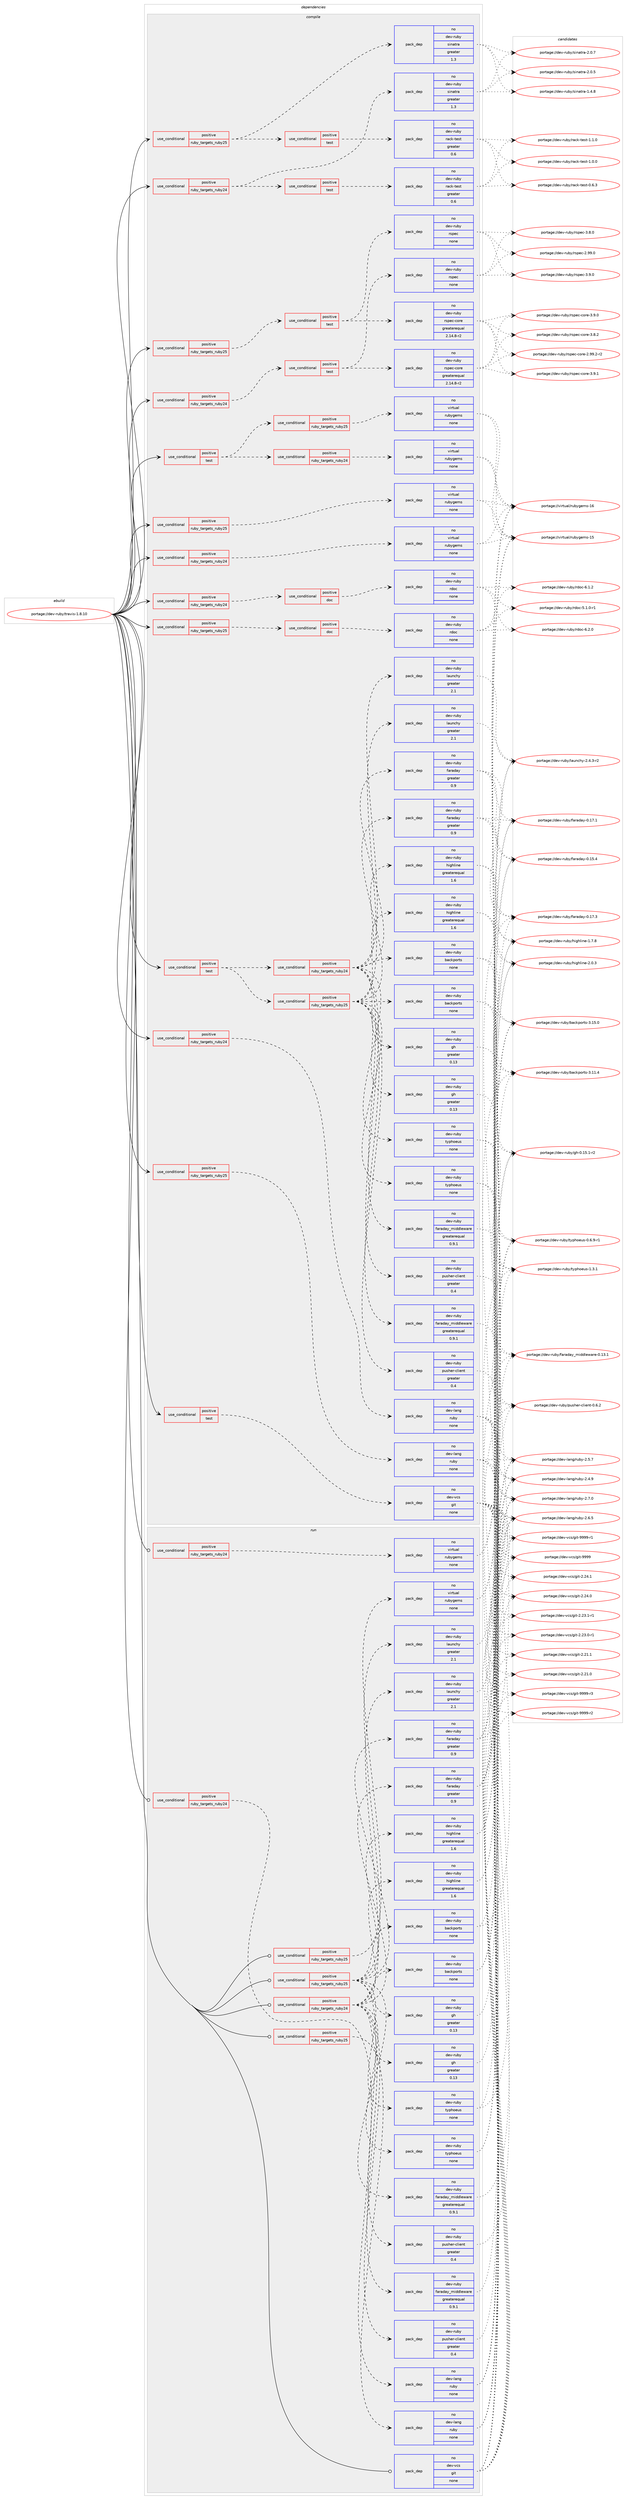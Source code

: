 digraph prolog {

# *************
# Graph options
# *************

newrank=true;
concentrate=true;
compound=true;
graph [rankdir=LR,fontname=Helvetica,fontsize=10,ranksep=1.5];#, ranksep=2.5, nodesep=0.2];
edge  [arrowhead=vee];
node  [fontname=Helvetica,fontsize=10];

# **********
# The ebuild
# **********

subgraph cluster_leftcol {
color=gray;
rank=same;
label=<<i>ebuild</i>>;
id [label="portage://dev-ruby/travis-1.8.10", color=red, width=4, href="../dev-ruby/travis-1.8.10.svg"];
}

# ****************
# The dependencies
# ****************

subgraph cluster_midcol {
color=gray;
label=<<i>dependencies</i>>;
subgraph cluster_compile {
fillcolor="#eeeeee";
style=filled;
label=<<i>compile</i>>;
subgraph cond66292 {
dependency313815 [label=<<TABLE BORDER="0" CELLBORDER="1" CELLSPACING="0" CELLPADDING="4"><TR><TD ROWSPAN="3" CELLPADDING="10">use_conditional</TD></TR><TR><TD>positive</TD></TR><TR><TD>ruby_targets_ruby24</TD></TR></TABLE>>, shape=none, color=red];
subgraph cond66293 {
dependency313816 [label=<<TABLE BORDER="0" CELLBORDER="1" CELLSPACING="0" CELLPADDING="4"><TR><TD ROWSPAN="3" CELLPADDING="10">use_conditional</TD></TR><TR><TD>positive</TD></TR><TR><TD>doc</TD></TR></TABLE>>, shape=none, color=red];
subgraph pack242792 {
dependency313817 [label=<<TABLE BORDER="0" CELLBORDER="1" CELLSPACING="0" CELLPADDING="4" WIDTH="220"><TR><TD ROWSPAN="6" CELLPADDING="30">pack_dep</TD></TR><TR><TD WIDTH="110">no</TD></TR><TR><TD>dev-ruby</TD></TR><TR><TD>rdoc</TD></TR><TR><TD>none</TD></TR><TR><TD></TD></TR></TABLE>>, shape=none, color=blue];
}
dependency313816:e -> dependency313817:w [weight=20,style="dashed",arrowhead="vee"];
}
dependency313815:e -> dependency313816:w [weight=20,style="dashed",arrowhead="vee"];
}
id:e -> dependency313815:w [weight=20,style="solid",arrowhead="vee"];
subgraph cond66294 {
dependency313818 [label=<<TABLE BORDER="0" CELLBORDER="1" CELLSPACING="0" CELLPADDING="4"><TR><TD ROWSPAN="3" CELLPADDING="10">use_conditional</TD></TR><TR><TD>positive</TD></TR><TR><TD>ruby_targets_ruby24</TD></TR></TABLE>>, shape=none, color=red];
subgraph cond66295 {
dependency313819 [label=<<TABLE BORDER="0" CELLBORDER="1" CELLSPACING="0" CELLPADDING="4"><TR><TD ROWSPAN="3" CELLPADDING="10">use_conditional</TD></TR><TR><TD>positive</TD></TR><TR><TD>test</TD></TR></TABLE>>, shape=none, color=red];
subgraph pack242793 {
dependency313820 [label=<<TABLE BORDER="0" CELLBORDER="1" CELLSPACING="0" CELLPADDING="4" WIDTH="220"><TR><TD ROWSPAN="6" CELLPADDING="30">pack_dep</TD></TR><TR><TD WIDTH="110">no</TD></TR><TR><TD>dev-ruby</TD></TR><TR><TD>rack-test</TD></TR><TR><TD>greater</TD></TR><TR><TD>0.6</TD></TR></TABLE>>, shape=none, color=blue];
}
dependency313819:e -> dependency313820:w [weight=20,style="dashed",arrowhead="vee"];
}
dependency313818:e -> dependency313819:w [weight=20,style="dashed",arrowhead="vee"];
subgraph pack242794 {
dependency313821 [label=<<TABLE BORDER="0" CELLBORDER="1" CELLSPACING="0" CELLPADDING="4" WIDTH="220"><TR><TD ROWSPAN="6" CELLPADDING="30">pack_dep</TD></TR><TR><TD WIDTH="110">no</TD></TR><TR><TD>dev-ruby</TD></TR><TR><TD>sinatra</TD></TR><TR><TD>greater</TD></TR><TR><TD>1.3</TD></TR></TABLE>>, shape=none, color=blue];
}
dependency313818:e -> dependency313821:w [weight=20,style="dashed",arrowhead="vee"];
}
id:e -> dependency313818:w [weight=20,style="solid",arrowhead="vee"];
subgraph cond66296 {
dependency313822 [label=<<TABLE BORDER="0" CELLBORDER="1" CELLSPACING="0" CELLPADDING="4"><TR><TD ROWSPAN="3" CELLPADDING="10">use_conditional</TD></TR><TR><TD>positive</TD></TR><TR><TD>ruby_targets_ruby24</TD></TR></TABLE>>, shape=none, color=red];
subgraph cond66297 {
dependency313823 [label=<<TABLE BORDER="0" CELLBORDER="1" CELLSPACING="0" CELLPADDING="4"><TR><TD ROWSPAN="3" CELLPADDING="10">use_conditional</TD></TR><TR><TD>positive</TD></TR><TR><TD>test</TD></TR></TABLE>>, shape=none, color=red];
subgraph pack242795 {
dependency313824 [label=<<TABLE BORDER="0" CELLBORDER="1" CELLSPACING="0" CELLPADDING="4" WIDTH="220"><TR><TD ROWSPAN="6" CELLPADDING="30">pack_dep</TD></TR><TR><TD WIDTH="110">no</TD></TR><TR><TD>dev-ruby</TD></TR><TR><TD>rspec</TD></TR><TR><TD>none</TD></TR><TR><TD></TD></TR></TABLE>>, shape=none, color=blue];
}
dependency313823:e -> dependency313824:w [weight=20,style="dashed",arrowhead="vee"];
subgraph pack242796 {
dependency313825 [label=<<TABLE BORDER="0" CELLBORDER="1" CELLSPACING="0" CELLPADDING="4" WIDTH="220"><TR><TD ROWSPAN="6" CELLPADDING="30">pack_dep</TD></TR><TR><TD WIDTH="110">no</TD></TR><TR><TD>dev-ruby</TD></TR><TR><TD>rspec-core</TD></TR><TR><TD>greaterequal</TD></TR><TR><TD>2.14.8-r2</TD></TR></TABLE>>, shape=none, color=blue];
}
dependency313823:e -> dependency313825:w [weight=20,style="dashed",arrowhead="vee"];
}
dependency313822:e -> dependency313823:w [weight=20,style="dashed",arrowhead="vee"];
}
id:e -> dependency313822:w [weight=20,style="solid",arrowhead="vee"];
subgraph cond66298 {
dependency313826 [label=<<TABLE BORDER="0" CELLBORDER="1" CELLSPACING="0" CELLPADDING="4"><TR><TD ROWSPAN="3" CELLPADDING="10">use_conditional</TD></TR><TR><TD>positive</TD></TR><TR><TD>ruby_targets_ruby24</TD></TR></TABLE>>, shape=none, color=red];
subgraph pack242797 {
dependency313827 [label=<<TABLE BORDER="0" CELLBORDER="1" CELLSPACING="0" CELLPADDING="4" WIDTH="220"><TR><TD ROWSPAN="6" CELLPADDING="30">pack_dep</TD></TR><TR><TD WIDTH="110">no</TD></TR><TR><TD>dev-lang</TD></TR><TR><TD>ruby</TD></TR><TR><TD>none</TD></TR><TR><TD></TD></TR></TABLE>>, shape=none, color=blue];
}
dependency313826:e -> dependency313827:w [weight=20,style="dashed",arrowhead="vee"];
}
id:e -> dependency313826:w [weight=20,style="solid",arrowhead="vee"];
subgraph cond66299 {
dependency313828 [label=<<TABLE BORDER="0" CELLBORDER="1" CELLSPACING="0" CELLPADDING="4"><TR><TD ROWSPAN="3" CELLPADDING="10">use_conditional</TD></TR><TR><TD>positive</TD></TR><TR><TD>ruby_targets_ruby24</TD></TR></TABLE>>, shape=none, color=red];
subgraph pack242798 {
dependency313829 [label=<<TABLE BORDER="0" CELLBORDER="1" CELLSPACING="0" CELLPADDING="4" WIDTH="220"><TR><TD ROWSPAN="6" CELLPADDING="30">pack_dep</TD></TR><TR><TD WIDTH="110">no</TD></TR><TR><TD>virtual</TD></TR><TR><TD>rubygems</TD></TR><TR><TD>none</TD></TR><TR><TD></TD></TR></TABLE>>, shape=none, color=blue];
}
dependency313828:e -> dependency313829:w [weight=20,style="dashed",arrowhead="vee"];
}
id:e -> dependency313828:w [weight=20,style="solid",arrowhead="vee"];
subgraph cond66300 {
dependency313830 [label=<<TABLE BORDER="0" CELLBORDER="1" CELLSPACING="0" CELLPADDING="4"><TR><TD ROWSPAN="3" CELLPADDING="10">use_conditional</TD></TR><TR><TD>positive</TD></TR><TR><TD>ruby_targets_ruby25</TD></TR></TABLE>>, shape=none, color=red];
subgraph cond66301 {
dependency313831 [label=<<TABLE BORDER="0" CELLBORDER="1" CELLSPACING="0" CELLPADDING="4"><TR><TD ROWSPAN="3" CELLPADDING="10">use_conditional</TD></TR><TR><TD>positive</TD></TR><TR><TD>doc</TD></TR></TABLE>>, shape=none, color=red];
subgraph pack242799 {
dependency313832 [label=<<TABLE BORDER="0" CELLBORDER="1" CELLSPACING="0" CELLPADDING="4" WIDTH="220"><TR><TD ROWSPAN="6" CELLPADDING="30">pack_dep</TD></TR><TR><TD WIDTH="110">no</TD></TR><TR><TD>dev-ruby</TD></TR><TR><TD>rdoc</TD></TR><TR><TD>none</TD></TR><TR><TD></TD></TR></TABLE>>, shape=none, color=blue];
}
dependency313831:e -> dependency313832:w [weight=20,style="dashed",arrowhead="vee"];
}
dependency313830:e -> dependency313831:w [weight=20,style="dashed",arrowhead="vee"];
}
id:e -> dependency313830:w [weight=20,style="solid",arrowhead="vee"];
subgraph cond66302 {
dependency313833 [label=<<TABLE BORDER="0" CELLBORDER="1" CELLSPACING="0" CELLPADDING="4"><TR><TD ROWSPAN="3" CELLPADDING="10">use_conditional</TD></TR><TR><TD>positive</TD></TR><TR><TD>ruby_targets_ruby25</TD></TR></TABLE>>, shape=none, color=red];
subgraph cond66303 {
dependency313834 [label=<<TABLE BORDER="0" CELLBORDER="1" CELLSPACING="0" CELLPADDING="4"><TR><TD ROWSPAN="3" CELLPADDING="10">use_conditional</TD></TR><TR><TD>positive</TD></TR><TR><TD>test</TD></TR></TABLE>>, shape=none, color=red];
subgraph pack242800 {
dependency313835 [label=<<TABLE BORDER="0" CELLBORDER="1" CELLSPACING="0" CELLPADDING="4" WIDTH="220"><TR><TD ROWSPAN="6" CELLPADDING="30">pack_dep</TD></TR><TR><TD WIDTH="110">no</TD></TR><TR><TD>dev-ruby</TD></TR><TR><TD>rack-test</TD></TR><TR><TD>greater</TD></TR><TR><TD>0.6</TD></TR></TABLE>>, shape=none, color=blue];
}
dependency313834:e -> dependency313835:w [weight=20,style="dashed",arrowhead="vee"];
}
dependency313833:e -> dependency313834:w [weight=20,style="dashed",arrowhead="vee"];
subgraph pack242801 {
dependency313836 [label=<<TABLE BORDER="0" CELLBORDER="1" CELLSPACING="0" CELLPADDING="4" WIDTH="220"><TR><TD ROWSPAN="6" CELLPADDING="30">pack_dep</TD></TR><TR><TD WIDTH="110">no</TD></TR><TR><TD>dev-ruby</TD></TR><TR><TD>sinatra</TD></TR><TR><TD>greater</TD></TR><TR><TD>1.3</TD></TR></TABLE>>, shape=none, color=blue];
}
dependency313833:e -> dependency313836:w [weight=20,style="dashed",arrowhead="vee"];
}
id:e -> dependency313833:w [weight=20,style="solid",arrowhead="vee"];
subgraph cond66304 {
dependency313837 [label=<<TABLE BORDER="0" CELLBORDER="1" CELLSPACING="0" CELLPADDING="4"><TR><TD ROWSPAN="3" CELLPADDING="10">use_conditional</TD></TR><TR><TD>positive</TD></TR><TR><TD>ruby_targets_ruby25</TD></TR></TABLE>>, shape=none, color=red];
subgraph cond66305 {
dependency313838 [label=<<TABLE BORDER="0" CELLBORDER="1" CELLSPACING="0" CELLPADDING="4"><TR><TD ROWSPAN="3" CELLPADDING="10">use_conditional</TD></TR><TR><TD>positive</TD></TR><TR><TD>test</TD></TR></TABLE>>, shape=none, color=red];
subgraph pack242802 {
dependency313839 [label=<<TABLE BORDER="0" CELLBORDER="1" CELLSPACING="0" CELLPADDING="4" WIDTH="220"><TR><TD ROWSPAN="6" CELLPADDING="30">pack_dep</TD></TR><TR><TD WIDTH="110">no</TD></TR><TR><TD>dev-ruby</TD></TR><TR><TD>rspec</TD></TR><TR><TD>none</TD></TR><TR><TD></TD></TR></TABLE>>, shape=none, color=blue];
}
dependency313838:e -> dependency313839:w [weight=20,style="dashed",arrowhead="vee"];
subgraph pack242803 {
dependency313840 [label=<<TABLE BORDER="0" CELLBORDER="1" CELLSPACING="0" CELLPADDING="4" WIDTH="220"><TR><TD ROWSPAN="6" CELLPADDING="30">pack_dep</TD></TR><TR><TD WIDTH="110">no</TD></TR><TR><TD>dev-ruby</TD></TR><TR><TD>rspec-core</TD></TR><TR><TD>greaterequal</TD></TR><TR><TD>2.14.8-r2</TD></TR></TABLE>>, shape=none, color=blue];
}
dependency313838:e -> dependency313840:w [weight=20,style="dashed",arrowhead="vee"];
}
dependency313837:e -> dependency313838:w [weight=20,style="dashed",arrowhead="vee"];
}
id:e -> dependency313837:w [weight=20,style="solid",arrowhead="vee"];
subgraph cond66306 {
dependency313841 [label=<<TABLE BORDER="0" CELLBORDER="1" CELLSPACING="0" CELLPADDING="4"><TR><TD ROWSPAN="3" CELLPADDING="10">use_conditional</TD></TR><TR><TD>positive</TD></TR><TR><TD>ruby_targets_ruby25</TD></TR></TABLE>>, shape=none, color=red];
subgraph pack242804 {
dependency313842 [label=<<TABLE BORDER="0" CELLBORDER="1" CELLSPACING="0" CELLPADDING="4" WIDTH="220"><TR><TD ROWSPAN="6" CELLPADDING="30">pack_dep</TD></TR><TR><TD WIDTH="110">no</TD></TR><TR><TD>dev-lang</TD></TR><TR><TD>ruby</TD></TR><TR><TD>none</TD></TR><TR><TD></TD></TR></TABLE>>, shape=none, color=blue];
}
dependency313841:e -> dependency313842:w [weight=20,style="dashed",arrowhead="vee"];
}
id:e -> dependency313841:w [weight=20,style="solid",arrowhead="vee"];
subgraph cond66307 {
dependency313843 [label=<<TABLE BORDER="0" CELLBORDER="1" CELLSPACING="0" CELLPADDING="4"><TR><TD ROWSPAN="3" CELLPADDING="10">use_conditional</TD></TR><TR><TD>positive</TD></TR><TR><TD>ruby_targets_ruby25</TD></TR></TABLE>>, shape=none, color=red];
subgraph pack242805 {
dependency313844 [label=<<TABLE BORDER="0" CELLBORDER="1" CELLSPACING="0" CELLPADDING="4" WIDTH="220"><TR><TD ROWSPAN="6" CELLPADDING="30">pack_dep</TD></TR><TR><TD WIDTH="110">no</TD></TR><TR><TD>virtual</TD></TR><TR><TD>rubygems</TD></TR><TR><TD>none</TD></TR><TR><TD></TD></TR></TABLE>>, shape=none, color=blue];
}
dependency313843:e -> dependency313844:w [weight=20,style="dashed",arrowhead="vee"];
}
id:e -> dependency313843:w [weight=20,style="solid",arrowhead="vee"];
subgraph cond66308 {
dependency313845 [label=<<TABLE BORDER="0" CELLBORDER="1" CELLSPACING="0" CELLPADDING="4"><TR><TD ROWSPAN="3" CELLPADDING="10">use_conditional</TD></TR><TR><TD>positive</TD></TR><TR><TD>test</TD></TR></TABLE>>, shape=none, color=red];
subgraph cond66309 {
dependency313846 [label=<<TABLE BORDER="0" CELLBORDER="1" CELLSPACING="0" CELLPADDING="4"><TR><TD ROWSPAN="3" CELLPADDING="10">use_conditional</TD></TR><TR><TD>positive</TD></TR><TR><TD>ruby_targets_ruby24</TD></TR></TABLE>>, shape=none, color=red];
subgraph pack242806 {
dependency313847 [label=<<TABLE BORDER="0" CELLBORDER="1" CELLSPACING="0" CELLPADDING="4" WIDTH="220"><TR><TD ROWSPAN="6" CELLPADDING="30">pack_dep</TD></TR><TR><TD WIDTH="110">no</TD></TR><TR><TD>dev-ruby</TD></TR><TR><TD>backports</TD></TR><TR><TD>none</TD></TR><TR><TD></TD></TR></TABLE>>, shape=none, color=blue];
}
dependency313846:e -> dependency313847:w [weight=20,style="dashed",arrowhead="vee"];
subgraph pack242807 {
dependency313848 [label=<<TABLE BORDER="0" CELLBORDER="1" CELLSPACING="0" CELLPADDING="4" WIDTH="220"><TR><TD ROWSPAN="6" CELLPADDING="30">pack_dep</TD></TR><TR><TD WIDTH="110">no</TD></TR><TR><TD>dev-ruby</TD></TR><TR><TD>faraday</TD></TR><TR><TD>greater</TD></TR><TR><TD>0.9</TD></TR></TABLE>>, shape=none, color=blue];
}
dependency313846:e -> dependency313848:w [weight=20,style="dashed",arrowhead="vee"];
subgraph pack242808 {
dependency313849 [label=<<TABLE BORDER="0" CELLBORDER="1" CELLSPACING="0" CELLPADDING="4" WIDTH="220"><TR><TD ROWSPAN="6" CELLPADDING="30">pack_dep</TD></TR><TR><TD WIDTH="110">no</TD></TR><TR><TD>dev-ruby</TD></TR><TR><TD>faraday_middleware</TD></TR><TR><TD>greaterequal</TD></TR><TR><TD>0.9.1</TD></TR></TABLE>>, shape=none, color=blue];
}
dependency313846:e -> dependency313849:w [weight=20,style="dashed",arrowhead="vee"];
subgraph pack242809 {
dependency313850 [label=<<TABLE BORDER="0" CELLBORDER="1" CELLSPACING="0" CELLPADDING="4" WIDTH="220"><TR><TD ROWSPAN="6" CELLPADDING="30">pack_dep</TD></TR><TR><TD WIDTH="110">no</TD></TR><TR><TD>dev-ruby</TD></TR><TR><TD>gh</TD></TR><TR><TD>greater</TD></TR><TR><TD>0.13</TD></TR></TABLE>>, shape=none, color=blue];
}
dependency313846:e -> dependency313850:w [weight=20,style="dashed",arrowhead="vee"];
subgraph pack242810 {
dependency313851 [label=<<TABLE BORDER="0" CELLBORDER="1" CELLSPACING="0" CELLPADDING="4" WIDTH="220"><TR><TD ROWSPAN="6" CELLPADDING="30">pack_dep</TD></TR><TR><TD WIDTH="110">no</TD></TR><TR><TD>dev-ruby</TD></TR><TR><TD>highline</TD></TR><TR><TD>greaterequal</TD></TR><TR><TD>1.6</TD></TR></TABLE>>, shape=none, color=blue];
}
dependency313846:e -> dependency313851:w [weight=20,style="dashed",arrowhead="vee"];
subgraph pack242811 {
dependency313852 [label=<<TABLE BORDER="0" CELLBORDER="1" CELLSPACING="0" CELLPADDING="4" WIDTH="220"><TR><TD ROWSPAN="6" CELLPADDING="30">pack_dep</TD></TR><TR><TD WIDTH="110">no</TD></TR><TR><TD>dev-ruby</TD></TR><TR><TD>launchy</TD></TR><TR><TD>greater</TD></TR><TR><TD>2.1</TD></TR></TABLE>>, shape=none, color=blue];
}
dependency313846:e -> dependency313852:w [weight=20,style="dashed",arrowhead="vee"];
subgraph pack242812 {
dependency313853 [label=<<TABLE BORDER="0" CELLBORDER="1" CELLSPACING="0" CELLPADDING="4" WIDTH="220"><TR><TD ROWSPAN="6" CELLPADDING="30">pack_dep</TD></TR><TR><TD WIDTH="110">no</TD></TR><TR><TD>dev-ruby</TD></TR><TR><TD>pusher-client</TD></TR><TR><TD>greater</TD></TR><TR><TD>0.4</TD></TR></TABLE>>, shape=none, color=blue];
}
dependency313846:e -> dependency313853:w [weight=20,style="dashed",arrowhead="vee"];
subgraph pack242813 {
dependency313854 [label=<<TABLE BORDER="0" CELLBORDER="1" CELLSPACING="0" CELLPADDING="4" WIDTH="220"><TR><TD ROWSPAN="6" CELLPADDING="30">pack_dep</TD></TR><TR><TD WIDTH="110">no</TD></TR><TR><TD>dev-ruby</TD></TR><TR><TD>typhoeus</TD></TR><TR><TD>none</TD></TR><TR><TD></TD></TR></TABLE>>, shape=none, color=blue];
}
dependency313846:e -> dependency313854:w [weight=20,style="dashed",arrowhead="vee"];
}
dependency313845:e -> dependency313846:w [weight=20,style="dashed",arrowhead="vee"];
subgraph cond66310 {
dependency313855 [label=<<TABLE BORDER="0" CELLBORDER="1" CELLSPACING="0" CELLPADDING="4"><TR><TD ROWSPAN="3" CELLPADDING="10">use_conditional</TD></TR><TR><TD>positive</TD></TR><TR><TD>ruby_targets_ruby25</TD></TR></TABLE>>, shape=none, color=red];
subgraph pack242814 {
dependency313856 [label=<<TABLE BORDER="0" CELLBORDER="1" CELLSPACING="0" CELLPADDING="4" WIDTH="220"><TR><TD ROWSPAN="6" CELLPADDING="30">pack_dep</TD></TR><TR><TD WIDTH="110">no</TD></TR><TR><TD>dev-ruby</TD></TR><TR><TD>backports</TD></TR><TR><TD>none</TD></TR><TR><TD></TD></TR></TABLE>>, shape=none, color=blue];
}
dependency313855:e -> dependency313856:w [weight=20,style="dashed",arrowhead="vee"];
subgraph pack242815 {
dependency313857 [label=<<TABLE BORDER="0" CELLBORDER="1" CELLSPACING="0" CELLPADDING="4" WIDTH="220"><TR><TD ROWSPAN="6" CELLPADDING="30">pack_dep</TD></TR><TR><TD WIDTH="110">no</TD></TR><TR><TD>dev-ruby</TD></TR><TR><TD>faraday</TD></TR><TR><TD>greater</TD></TR><TR><TD>0.9</TD></TR></TABLE>>, shape=none, color=blue];
}
dependency313855:e -> dependency313857:w [weight=20,style="dashed",arrowhead="vee"];
subgraph pack242816 {
dependency313858 [label=<<TABLE BORDER="0" CELLBORDER="1" CELLSPACING="0" CELLPADDING="4" WIDTH="220"><TR><TD ROWSPAN="6" CELLPADDING="30">pack_dep</TD></TR><TR><TD WIDTH="110">no</TD></TR><TR><TD>dev-ruby</TD></TR><TR><TD>faraday_middleware</TD></TR><TR><TD>greaterequal</TD></TR><TR><TD>0.9.1</TD></TR></TABLE>>, shape=none, color=blue];
}
dependency313855:e -> dependency313858:w [weight=20,style="dashed",arrowhead="vee"];
subgraph pack242817 {
dependency313859 [label=<<TABLE BORDER="0" CELLBORDER="1" CELLSPACING="0" CELLPADDING="4" WIDTH="220"><TR><TD ROWSPAN="6" CELLPADDING="30">pack_dep</TD></TR><TR><TD WIDTH="110">no</TD></TR><TR><TD>dev-ruby</TD></TR><TR><TD>gh</TD></TR><TR><TD>greater</TD></TR><TR><TD>0.13</TD></TR></TABLE>>, shape=none, color=blue];
}
dependency313855:e -> dependency313859:w [weight=20,style="dashed",arrowhead="vee"];
subgraph pack242818 {
dependency313860 [label=<<TABLE BORDER="0" CELLBORDER="1" CELLSPACING="0" CELLPADDING="4" WIDTH="220"><TR><TD ROWSPAN="6" CELLPADDING="30">pack_dep</TD></TR><TR><TD WIDTH="110">no</TD></TR><TR><TD>dev-ruby</TD></TR><TR><TD>highline</TD></TR><TR><TD>greaterequal</TD></TR><TR><TD>1.6</TD></TR></TABLE>>, shape=none, color=blue];
}
dependency313855:e -> dependency313860:w [weight=20,style="dashed",arrowhead="vee"];
subgraph pack242819 {
dependency313861 [label=<<TABLE BORDER="0" CELLBORDER="1" CELLSPACING="0" CELLPADDING="4" WIDTH="220"><TR><TD ROWSPAN="6" CELLPADDING="30">pack_dep</TD></TR><TR><TD WIDTH="110">no</TD></TR><TR><TD>dev-ruby</TD></TR><TR><TD>launchy</TD></TR><TR><TD>greater</TD></TR><TR><TD>2.1</TD></TR></TABLE>>, shape=none, color=blue];
}
dependency313855:e -> dependency313861:w [weight=20,style="dashed",arrowhead="vee"];
subgraph pack242820 {
dependency313862 [label=<<TABLE BORDER="0" CELLBORDER="1" CELLSPACING="0" CELLPADDING="4" WIDTH="220"><TR><TD ROWSPAN="6" CELLPADDING="30">pack_dep</TD></TR><TR><TD WIDTH="110">no</TD></TR><TR><TD>dev-ruby</TD></TR><TR><TD>pusher-client</TD></TR><TR><TD>greater</TD></TR><TR><TD>0.4</TD></TR></TABLE>>, shape=none, color=blue];
}
dependency313855:e -> dependency313862:w [weight=20,style="dashed",arrowhead="vee"];
subgraph pack242821 {
dependency313863 [label=<<TABLE BORDER="0" CELLBORDER="1" CELLSPACING="0" CELLPADDING="4" WIDTH="220"><TR><TD ROWSPAN="6" CELLPADDING="30">pack_dep</TD></TR><TR><TD WIDTH="110">no</TD></TR><TR><TD>dev-ruby</TD></TR><TR><TD>typhoeus</TD></TR><TR><TD>none</TD></TR><TR><TD></TD></TR></TABLE>>, shape=none, color=blue];
}
dependency313855:e -> dependency313863:w [weight=20,style="dashed",arrowhead="vee"];
}
dependency313845:e -> dependency313855:w [weight=20,style="dashed",arrowhead="vee"];
}
id:e -> dependency313845:w [weight=20,style="solid",arrowhead="vee"];
subgraph cond66311 {
dependency313864 [label=<<TABLE BORDER="0" CELLBORDER="1" CELLSPACING="0" CELLPADDING="4"><TR><TD ROWSPAN="3" CELLPADDING="10">use_conditional</TD></TR><TR><TD>positive</TD></TR><TR><TD>test</TD></TR></TABLE>>, shape=none, color=red];
subgraph cond66312 {
dependency313865 [label=<<TABLE BORDER="0" CELLBORDER="1" CELLSPACING="0" CELLPADDING="4"><TR><TD ROWSPAN="3" CELLPADDING="10">use_conditional</TD></TR><TR><TD>positive</TD></TR><TR><TD>ruby_targets_ruby24</TD></TR></TABLE>>, shape=none, color=red];
subgraph pack242822 {
dependency313866 [label=<<TABLE BORDER="0" CELLBORDER="1" CELLSPACING="0" CELLPADDING="4" WIDTH="220"><TR><TD ROWSPAN="6" CELLPADDING="30">pack_dep</TD></TR><TR><TD WIDTH="110">no</TD></TR><TR><TD>virtual</TD></TR><TR><TD>rubygems</TD></TR><TR><TD>none</TD></TR><TR><TD></TD></TR></TABLE>>, shape=none, color=blue];
}
dependency313865:e -> dependency313866:w [weight=20,style="dashed",arrowhead="vee"];
}
dependency313864:e -> dependency313865:w [weight=20,style="dashed",arrowhead="vee"];
subgraph cond66313 {
dependency313867 [label=<<TABLE BORDER="0" CELLBORDER="1" CELLSPACING="0" CELLPADDING="4"><TR><TD ROWSPAN="3" CELLPADDING="10">use_conditional</TD></TR><TR><TD>positive</TD></TR><TR><TD>ruby_targets_ruby25</TD></TR></TABLE>>, shape=none, color=red];
subgraph pack242823 {
dependency313868 [label=<<TABLE BORDER="0" CELLBORDER="1" CELLSPACING="0" CELLPADDING="4" WIDTH="220"><TR><TD ROWSPAN="6" CELLPADDING="30">pack_dep</TD></TR><TR><TD WIDTH="110">no</TD></TR><TR><TD>virtual</TD></TR><TR><TD>rubygems</TD></TR><TR><TD>none</TD></TR><TR><TD></TD></TR></TABLE>>, shape=none, color=blue];
}
dependency313867:e -> dependency313868:w [weight=20,style="dashed",arrowhead="vee"];
}
dependency313864:e -> dependency313867:w [weight=20,style="dashed",arrowhead="vee"];
}
id:e -> dependency313864:w [weight=20,style="solid",arrowhead="vee"];
subgraph cond66314 {
dependency313869 [label=<<TABLE BORDER="0" CELLBORDER="1" CELLSPACING="0" CELLPADDING="4"><TR><TD ROWSPAN="3" CELLPADDING="10">use_conditional</TD></TR><TR><TD>positive</TD></TR><TR><TD>test</TD></TR></TABLE>>, shape=none, color=red];
subgraph pack242824 {
dependency313870 [label=<<TABLE BORDER="0" CELLBORDER="1" CELLSPACING="0" CELLPADDING="4" WIDTH="220"><TR><TD ROWSPAN="6" CELLPADDING="30">pack_dep</TD></TR><TR><TD WIDTH="110">no</TD></TR><TR><TD>dev-vcs</TD></TR><TR><TD>git</TD></TR><TR><TD>none</TD></TR><TR><TD></TD></TR></TABLE>>, shape=none, color=blue];
}
dependency313869:e -> dependency313870:w [weight=20,style="dashed",arrowhead="vee"];
}
id:e -> dependency313869:w [weight=20,style="solid",arrowhead="vee"];
}
subgraph cluster_compileandrun {
fillcolor="#eeeeee";
style=filled;
label=<<i>compile and run</i>>;
}
subgraph cluster_run {
fillcolor="#eeeeee";
style=filled;
label=<<i>run</i>>;
subgraph cond66315 {
dependency313871 [label=<<TABLE BORDER="0" CELLBORDER="1" CELLSPACING="0" CELLPADDING="4"><TR><TD ROWSPAN="3" CELLPADDING="10">use_conditional</TD></TR><TR><TD>positive</TD></TR><TR><TD>ruby_targets_ruby24</TD></TR></TABLE>>, shape=none, color=red];
subgraph pack242825 {
dependency313872 [label=<<TABLE BORDER="0" CELLBORDER="1" CELLSPACING="0" CELLPADDING="4" WIDTH="220"><TR><TD ROWSPAN="6" CELLPADDING="30">pack_dep</TD></TR><TR><TD WIDTH="110">no</TD></TR><TR><TD>dev-lang</TD></TR><TR><TD>ruby</TD></TR><TR><TD>none</TD></TR><TR><TD></TD></TR></TABLE>>, shape=none, color=blue];
}
dependency313871:e -> dependency313872:w [weight=20,style="dashed",arrowhead="vee"];
}
id:e -> dependency313871:w [weight=20,style="solid",arrowhead="odot"];
subgraph cond66316 {
dependency313873 [label=<<TABLE BORDER="0" CELLBORDER="1" CELLSPACING="0" CELLPADDING="4"><TR><TD ROWSPAN="3" CELLPADDING="10">use_conditional</TD></TR><TR><TD>positive</TD></TR><TR><TD>ruby_targets_ruby24</TD></TR></TABLE>>, shape=none, color=red];
subgraph pack242826 {
dependency313874 [label=<<TABLE BORDER="0" CELLBORDER="1" CELLSPACING="0" CELLPADDING="4" WIDTH="220"><TR><TD ROWSPAN="6" CELLPADDING="30">pack_dep</TD></TR><TR><TD WIDTH="110">no</TD></TR><TR><TD>dev-ruby</TD></TR><TR><TD>backports</TD></TR><TR><TD>none</TD></TR><TR><TD></TD></TR></TABLE>>, shape=none, color=blue];
}
dependency313873:e -> dependency313874:w [weight=20,style="dashed",arrowhead="vee"];
subgraph pack242827 {
dependency313875 [label=<<TABLE BORDER="0" CELLBORDER="1" CELLSPACING="0" CELLPADDING="4" WIDTH="220"><TR><TD ROWSPAN="6" CELLPADDING="30">pack_dep</TD></TR><TR><TD WIDTH="110">no</TD></TR><TR><TD>dev-ruby</TD></TR><TR><TD>faraday</TD></TR><TR><TD>greater</TD></TR><TR><TD>0.9</TD></TR></TABLE>>, shape=none, color=blue];
}
dependency313873:e -> dependency313875:w [weight=20,style="dashed",arrowhead="vee"];
subgraph pack242828 {
dependency313876 [label=<<TABLE BORDER="0" CELLBORDER="1" CELLSPACING="0" CELLPADDING="4" WIDTH="220"><TR><TD ROWSPAN="6" CELLPADDING="30">pack_dep</TD></TR><TR><TD WIDTH="110">no</TD></TR><TR><TD>dev-ruby</TD></TR><TR><TD>faraday_middleware</TD></TR><TR><TD>greaterequal</TD></TR><TR><TD>0.9.1</TD></TR></TABLE>>, shape=none, color=blue];
}
dependency313873:e -> dependency313876:w [weight=20,style="dashed",arrowhead="vee"];
subgraph pack242829 {
dependency313877 [label=<<TABLE BORDER="0" CELLBORDER="1" CELLSPACING="0" CELLPADDING="4" WIDTH="220"><TR><TD ROWSPAN="6" CELLPADDING="30">pack_dep</TD></TR><TR><TD WIDTH="110">no</TD></TR><TR><TD>dev-ruby</TD></TR><TR><TD>gh</TD></TR><TR><TD>greater</TD></TR><TR><TD>0.13</TD></TR></TABLE>>, shape=none, color=blue];
}
dependency313873:e -> dependency313877:w [weight=20,style="dashed",arrowhead="vee"];
subgraph pack242830 {
dependency313878 [label=<<TABLE BORDER="0" CELLBORDER="1" CELLSPACING="0" CELLPADDING="4" WIDTH="220"><TR><TD ROWSPAN="6" CELLPADDING="30">pack_dep</TD></TR><TR><TD WIDTH="110">no</TD></TR><TR><TD>dev-ruby</TD></TR><TR><TD>highline</TD></TR><TR><TD>greaterequal</TD></TR><TR><TD>1.6</TD></TR></TABLE>>, shape=none, color=blue];
}
dependency313873:e -> dependency313878:w [weight=20,style="dashed",arrowhead="vee"];
subgraph pack242831 {
dependency313879 [label=<<TABLE BORDER="0" CELLBORDER="1" CELLSPACING="0" CELLPADDING="4" WIDTH="220"><TR><TD ROWSPAN="6" CELLPADDING="30">pack_dep</TD></TR><TR><TD WIDTH="110">no</TD></TR><TR><TD>dev-ruby</TD></TR><TR><TD>launchy</TD></TR><TR><TD>greater</TD></TR><TR><TD>2.1</TD></TR></TABLE>>, shape=none, color=blue];
}
dependency313873:e -> dependency313879:w [weight=20,style="dashed",arrowhead="vee"];
subgraph pack242832 {
dependency313880 [label=<<TABLE BORDER="0" CELLBORDER="1" CELLSPACING="0" CELLPADDING="4" WIDTH="220"><TR><TD ROWSPAN="6" CELLPADDING="30">pack_dep</TD></TR><TR><TD WIDTH="110">no</TD></TR><TR><TD>dev-ruby</TD></TR><TR><TD>pusher-client</TD></TR><TR><TD>greater</TD></TR><TR><TD>0.4</TD></TR></TABLE>>, shape=none, color=blue];
}
dependency313873:e -> dependency313880:w [weight=20,style="dashed",arrowhead="vee"];
subgraph pack242833 {
dependency313881 [label=<<TABLE BORDER="0" CELLBORDER="1" CELLSPACING="0" CELLPADDING="4" WIDTH="220"><TR><TD ROWSPAN="6" CELLPADDING="30">pack_dep</TD></TR><TR><TD WIDTH="110">no</TD></TR><TR><TD>dev-ruby</TD></TR><TR><TD>typhoeus</TD></TR><TR><TD>none</TD></TR><TR><TD></TD></TR></TABLE>>, shape=none, color=blue];
}
dependency313873:e -> dependency313881:w [weight=20,style="dashed",arrowhead="vee"];
}
id:e -> dependency313873:w [weight=20,style="solid",arrowhead="odot"];
subgraph cond66317 {
dependency313882 [label=<<TABLE BORDER="0" CELLBORDER="1" CELLSPACING="0" CELLPADDING="4"><TR><TD ROWSPAN="3" CELLPADDING="10">use_conditional</TD></TR><TR><TD>positive</TD></TR><TR><TD>ruby_targets_ruby24</TD></TR></TABLE>>, shape=none, color=red];
subgraph pack242834 {
dependency313883 [label=<<TABLE BORDER="0" CELLBORDER="1" CELLSPACING="0" CELLPADDING="4" WIDTH="220"><TR><TD ROWSPAN="6" CELLPADDING="30">pack_dep</TD></TR><TR><TD WIDTH="110">no</TD></TR><TR><TD>virtual</TD></TR><TR><TD>rubygems</TD></TR><TR><TD>none</TD></TR><TR><TD></TD></TR></TABLE>>, shape=none, color=blue];
}
dependency313882:e -> dependency313883:w [weight=20,style="dashed",arrowhead="vee"];
}
id:e -> dependency313882:w [weight=20,style="solid",arrowhead="odot"];
subgraph cond66318 {
dependency313884 [label=<<TABLE BORDER="0" CELLBORDER="1" CELLSPACING="0" CELLPADDING="4"><TR><TD ROWSPAN="3" CELLPADDING="10">use_conditional</TD></TR><TR><TD>positive</TD></TR><TR><TD>ruby_targets_ruby25</TD></TR></TABLE>>, shape=none, color=red];
subgraph pack242835 {
dependency313885 [label=<<TABLE BORDER="0" CELLBORDER="1" CELLSPACING="0" CELLPADDING="4" WIDTH="220"><TR><TD ROWSPAN="6" CELLPADDING="30">pack_dep</TD></TR><TR><TD WIDTH="110">no</TD></TR><TR><TD>dev-lang</TD></TR><TR><TD>ruby</TD></TR><TR><TD>none</TD></TR><TR><TD></TD></TR></TABLE>>, shape=none, color=blue];
}
dependency313884:e -> dependency313885:w [weight=20,style="dashed",arrowhead="vee"];
}
id:e -> dependency313884:w [weight=20,style="solid",arrowhead="odot"];
subgraph cond66319 {
dependency313886 [label=<<TABLE BORDER="0" CELLBORDER="1" CELLSPACING="0" CELLPADDING="4"><TR><TD ROWSPAN="3" CELLPADDING="10">use_conditional</TD></TR><TR><TD>positive</TD></TR><TR><TD>ruby_targets_ruby25</TD></TR></TABLE>>, shape=none, color=red];
subgraph pack242836 {
dependency313887 [label=<<TABLE BORDER="0" CELLBORDER="1" CELLSPACING="0" CELLPADDING="4" WIDTH="220"><TR><TD ROWSPAN="6" CELLPADDING="30">pack_dep</TD></TR><TR><TD WIDTH="110">no</TD></TR><TR><TD>dev-ruby</TD></TR><TR><TD>backports</TD></TR><TR><TD>none</TD></TR><TR><TD></TD></TR></TABLE>>, shape=none, color=blue];
}
dependency313886:e -> dependency313887:w [weight=20,style="dashed",arrowhead="vee"];
subgraph pack242837 {
dependency313888 [label=<<TABLE BORDER="0" CELLBORDER="1" CELLSPACING="0" CELLPADDING="4" WIDTH="220"><TR><TD ROWSPAN="6" CELLPADDING="30">pack_dep</TD></TR><TR><TD WIDTH="110">no</TD></TR><TR><TD>dev-ruby</TD></TR><TR><TD>faraday</TD></TR><TR><TD>greater</TD></TR><TR><TD>0.9</TD></TR></TABLE>>, shape=none, color=blue];
}
dependency313886:e -> dependency313888:w [weight=20,style="dashed",arrowhead="vee"];
subgraph pack242838 {
dependency313889 [label=<<TABLE BORDER="0" CELLBORDER="1" CELLSPACING="0" CELLPADDING="4" WIDTH="220"><TR><TD ROWSPAN="6" CELLPADDING="30">pack_dep</TD></TR><TR><TD WIDTH="110">no</TD></TR><TR><TD>dev-ruby</TD></TR><TR><TD>faraday_middleware</TD></TR><TR><TD>greaterequal</TD></TR><TR><TD>0.9.1</TD></TR></TABLE>>, shape=none, color=blue];
}
dependency313886:e -> dependency313889:w [weight=20,style="dashed",arrowhead="vee"];
subgraph pack242839 {
dependency313890 [label=<<TABLE BORDER="0" CELLBORDER="1" CELLSPACING="0" CELLPADDING="4" WIDTH="220"><TR><TD ROWSPAN="6" CELLPADDING="30">pack_dep</TD></TR><TR><TD WIDTH="110">no</TD></TR><TR><TD>dev-ruby</TD></TR><TR><TD>gh</TD></TR><TR><TD>greater</TD></TR><TR><TD>0.13</TD></TR></TABLE>>, shape=none, color=blue];
}
dependency313886:e -> dependency313890:w [weight=20,style="dashed",arrowhead="vee"];
subgraph pack242840 {
dependency313891 [label=<<TABLE BORDER="0" CELLBORDER="1" CELLSPACING="0" CELLPADDING="4" WIDTH="220"><TR><TD ROWSPAN="6" CELLPADDING="30">pack_dep</TD></TR><TR><TD WIDTH="110">no</TD></TR><TR><TD>dev-ruby</TD></TR><TR><TD>highline</TD></TR><TR><TD>greaterequal</TD></TR><TR><TD>1.6</TD></TR></TABLE>>, shape=none, color=blue];
}
dependency313886:e -> dependency313891:w [weight=20,style="dashed",arrowhead="vee"];
subgraph pack242841 {
dependency313892 [label=<<TABLE BORDER="0" CELLBORDER="1" CELLSPACING="0" CELLPADDING="4" WIDTH="220"><TR><TD ROWSPAN="6" CELLPADDING="30">pack_dep</TD></TR><TR><TD WIDTH="110">no</TD></TR><TR><TD>dev-ruby</TD></TR><TR><TD>launchy</TD></TR><TR><TD>greater</TD></TR><TR><TD>2.1</TD></TR></TABLE>>, shape=none, color=blue];
}
dependency313886:e -> dependency313892:w [weight=20,style="dashed",arrowhead="vee"];
subgraph pack242842 {
dependency313893 [label=<<TABLE BORDER="0" CELLBORDER="1" CELLSPACING="0" CELLPADDING="4" WIDTH="220"><TR><TD ROWSPAN="6" CELLPADDING="30">pack_dep</TD></TR><TR><TD WIDTH="110">no</TD></TR><TR><TD>dev-ruby</TD></TR><TR><TD>pusher-client</TD></TR><TR><TD>greater</TD></TR><TR><TD>0.4</TD></TR></TABLE>>, shape=none, color=blue];
}
dependency313886:e -> dependency313893:w [weight=20,style="dashed",arrowhead="vee"];
subgraph pack242843 {
dependency313894 [label=<<TABLE BORDER="0" CELLBORDER="1" CELLSPACING="0" CELLPADDING="4" WIDTH="220"><TR><TD ROWSPAN="6" CELLPADDING="30">pack_dep</TD></TR><TR><TD WIDTH="110">no</TD></TR><TR><TD>dev-ruby</TD></TR><TR><TD>typhoeus</TD></TR><TR><TD>none</TD></TR><TR><TD></TD></TR></TABLE>>, shape=none, color=blue];
}
dependency313886:e -> dependency313894:w [weight=20,style="dashed",arrowhead="vee"];
}
id:e -> dependency313886:w [weight=20,style="solid",arrowhead="odot"];
subgraph cond66320 {
dependency313895 [label=<<TABLE BORDER="0" CELLBORDER="1" CELLSPACING="0" CELLPADDING="4"><TR><TD ROWSPAN="3" CELLPADDING="10">use_conditional</TD></TR><TR><TD>positive</TD></TR><TR><TD>ruby_targets_ruby25</TD></TR></TABLE>>, shape=none, color=red];
subgraph pack242844 {
dependency313896 [label=<<TABLE BORDER="0" CELLBORDER="1" CELLSPACING="0" CELLPADDING="4" WIDTH="220"><TR><TD ROWSPAN="6" CELLPADDING="30">pack_dep</TD></TR><TR><TD WIDTH="110">no</TD></TR><TR><TD>virtual</TD></TR><TR><TD>rubygems</TD></TR><TR><TD>none</TD></TR><TR><TD></TD></TR></TABLE>>, shape=none, color=blue];
}
dependency313895:e -> dependency313896:w [weight=20,style="dashed",arrowhead="vee"];
}
id:e -> dependency313895:w [weight=20,style="solid",arrowhead="odot"];
subgraph pack242845 {
dependency313897 [label=<<TABLE BORDER="0" CELLBORDER="1" CELLSPACING="0" CELLPADDING="4" WIDTH="220"><TR><TD ROWSPAN="6" CELLPADDING="30">pack_dep</TD></TR><TR><TD WIDTH="110">no</TD></TR><TR><TD>dev-vcs</TD></TR><TR><TD>git</TD></TR><TR><TD>none</TD></TR><TR><TD></TD></TR></TABLE>>, shape=none, color=blue];
}
id:e -> dependency313897:w [weight=20,style="solid",arrowhead="odot"];
}
}

# **************
# The candidates
# **************

subgraph cluster_choices {
rank=same;
color=gray;
label=<<i>candidates</i>>;

subgraph choice242792 {
color=black;
nodesep=1;
choice10010111845114117981214711410011199455446504648 [label="portage://dev-ruby/rdoc-6.2.0", color=red, width=4,href="../dev-ruby/rdoc-6.2.0.svg"];
choice10010111845114117981214711410011199455446494650 [label="portage://dev-ruby/rdoc-6.1.2", color=red, width=4,href="../dev-ruby/rdoc-6.1.2.svg"];
choice100101118451141179812147114100111994553464946484511449 [label="portage://dev-ruby/rdoc-5.1.0-r1", color=red, width=4,href="../dev-ruby/rdoc-5.1.0-r1.svg"];
dependency313817:e -> choice10010111845114117981214711410011199455446504648:w [style=dotted,weight="100"];
dependency313817:e -> choice10010111845114117981214711410011199455446494650:w [style=dotted,weight="100"];
dependency313817:e -> choice100101118451141179812147114100111994553464946484511449:w [style=dotted,weight="100"];
}
subgraph choice242793 {
color=black;
nodesep=1;
choice100101118451141179812147114979910745116101115116454946494648 [label="portage://dev-ruby/rack-test-1.1.0", color=red, width=4,href="../dev-ruby/rack-test-1.1.0.svg"];
choice100101118451141179812147114979910745116101115116454946484648 [label="portage://dev-ruby/rack-test-1.0.0", color=red, width=4,href="../dev-ruby/rack-test-1.0.0.svg"];
choice100101118451141179812147114979910745116101115116454846544651 [label="portage://dev-ruby/rack-test-0.6.3", color=red, width=4,href="../dev-ruby/rack-test-0.6.3.svg"];
dependency313820:e -> choice100101118451141179812147114979910745116101115116454946494648:w [style=dotted,weight="100"];
dependency313820:e -> choice100101118451141179812147114979910745116101115116454946484648:w [style=dotted,weight="100"];
dependency313820:e -> choice100101118451141179812147114979910745116101115116454846544651:w [style=dotted,weight="100"];
}
subgraph choice242794 {
color=black;
nodesep=1;
choice1001011184511411798121471151051109711611497455046484655 [label="portage://dev-ruby/sinatra-2.0.7", color=red, width=4,href="../dev-ruby/sinatra-2.0.7.svg"];
choice1001011184511411798121471151051109711611497455046484653 [label="portage://dev-ruby/sinatra-2.0.5", color=red, width=4,href="../dev-ruby/sinatra-2.0.5.svg"];
choice1001011184511411798121471151051109711611497454946524656 [label="portage://dev-ruby/sinatra-1.4.8", color=red, width=4,href="../dev-ruby/sinatra-1.4.8.svg"];
dependency313821:e -> choice1001011184511411798121471151051109711611497455046484655:w [style=dotted,weight="100"];
dependency313821:e -> choice1001011184511411798121471151051109711611497455046484653:w [style=dotted,weight="100"];
dependency313821:e -> choice1001011184511411798121471151051109711611497454946524656:w [style=dotted,weight="100"];
}
subgraph choice242795 {
color=black;
nodesep=1;
choice10010111845114117981214711411511210199455146574648 [label="portage://dev-ruby/rspec-3.9.0", color=red, width=4,href="../dev-ruby/rspec-3.9.0.svg"];
choice10010111845114117981214711411511210199455146564648 [label="portage://dev-ruby/rspec-3.8.0", color=red, width=4,href="../dev-ruby/rspec-3.8.0.svg"];
choice1001011184511411798121471141151121019945504657574648 [label="portage://dev-ruby/rspec-2.99.0", color=red, width=4,href="../dev-ruby/rspec-2.99.0.svg"];
dependency313824:e -> choice10010111845114117981214711411511210199455146574648:w [style=dotted,weight="100"];
dependency313824:e -> choice10010111845114117981214711411511210199455146564648:w [style=dotted,weight="100"];
dependency313824:e -> choice1001011184511411798121471141151121019945504657574648:w [style=dotted,weight="100"];
}
subgraph choice242796 {
color=black;
nodesep=1;
choice100101118451141179812147114115112101994599111114101455146574649 [label="portage://dev-ruby/rspec-core-3.9.1", color=red, width=4,href="../dev-ruby/rspec-core-3.9.1.svg"];
choice100101118451141179812147114115112101994599111114101455146574648 [label="portage://dev-ruby/rspec-core-3.9.0", color=red, width=4,href="../dev-ruby/rspec-core-3.9.0.svg"];
choice100101118451141179812147114115112101994599111114101455146564650 [label="portage://dev-ruby/rspec-core-3.8.2", color=red, width=4,href="../dev-ruby/rspec-core-3.8.2.svg"];
choice100101118451141179812147114115112101994599111114101455046575746504511450 [label="portage://dev-ruby/rspec-core-2.99.2-r2", color=red, width=4,href="../dev-ruby/rspec-core-2.99.2-r2.svg"];
dependency313825:e -> choice100101118451141179812147114115112101994599111114101455146574649:w [style=dotted,weight="100"];
dependency313825:e -> choice100101118451141179812147114115112101994599111114101455146574648:w [style=dotted,weight="100"];
dependency313825:e -> choice100101118451141179812147114115112101994599111114101455146564650:w [style=dotted,weight="100"];
dependency313825:e -> choice100101118451141179812147114115112101994599111114101455046575746504511450:w [style=dotted,weight="100"];
}
subgraph choice242797 {
color=black;
nodesep=1;
choice10010111845108971101034711411798121455046554648 [label="portage://dev-lang/ruby-2.7.0", color=red, width=4,href="../dev-lang/ruby-2.7.0.svg"];
choice10010111845108971101034711411798121455046544653 [label="portage://dev-lang/ruby-2.6.5", color=red, width=4,href="../dev-lang/ruby-2.6.5.svg"];
choice10010111845108971101034711411798121455046534655 [label="portage://dev-lang/ruby-2.5.7", color=red, width=4,href="../dev-lang/ruby-2.5.7.svg"];
choice10010111845108971101034711411798121455046524657 [label="portage://dev-lang/ruby-2.4.9", color=red, width=4,href="../dev-lang/ruby-2.4.9.svg"];
dependency313827:e -> choice10010111845108971101034711411798121455046554648:w [style=dotted,weight="100"];
dependency313827:e -> choice10010111845108971101034711411798121455046544653:w [style=dotted,weight="100"];
dependency313827:e -> choice10010111845108971101034711411798121455046534655:w [style=dotted,weight="100"];
dependency313827:e -> choice10010111845108971101034711411798121455046524657:w [style=dotted,weight="100"];
}
subgraph choice242798 {
color=black;
nodesep=1;
choice118105114116117971084711411798121103101109115454954 [label="portage://virtual/rubygems-16", color=red, width=4,href="../virtual/rubygems-16.svg"];
choice118105114116117971084711411798121103101109115454953 [label="portage://virtual/rubygems-15", color=red, width=4,href="../virtual/rubygems-15.svg"];
dependency313829:e -> choice118105114116117971084711411798121103101109115454954:w [style=dotted,weight="100"];
dependency313829:e -> choice118105114116117971084711411798121103101109115454953:w [style=dotted,weight="100"];
}
subgraph choice242799 {
color=black;
nodesep=1;
choice10010111845114117981214711410011199455446504648 [label="portage://dev-ruby/rdoc-6.2.0", color=red, width=4,href="../dev-ruby/rdoc-6.2.0.svg"];
choice10010111845114117981214711410011199455446494650 [label="portage://dev-ruby/rdoc-6.1.2", color=red, width=4,href="../dev-ruby/rdoc-6.1.2.svg"];
choice100101118451141179812147114100111994553464946484511449 [label="portage://dev-ruby/rdoc-5.1.0-r1", color=red, width=4,href="../dev-ruby/rdoc-5.1.0-r1.svg"];
dependency313832:e -> choice10010111845114117981214711410011199455446504648:w [style=dotted,weight="100"];
dependency313832:e -> choice10010111845114117981214711410011199455446494650:w [style=dotted,weight="100"];
dependency313832:e -> choice100101118451141179812147114100111994553464946484511449:w [style=dotted,weight="100"];
}
subgraph choice242800 {
color=black;
nodesep=1;
choice100101118451141179812147114979910745116101115116454946494648 [label="portage://dev-ruby/rack-test-1.1.0", color=red, width=4,href="../dev-ruby/rack-test-1.1.0.svg"];
choice100101118451141179812147114979910745116101115116454946484648 [label="portage://dev-ruby/rack-test-1.0.0", color=red, width=4,href="../dev-ruby/rack-test-1.0.0.svg"];
choice100101118451141179812147114979910745116101115116454846544651 [label="portage://dev-ruby/rack-test-0.6.3", color=red, width=4,href="../dev-ruby/rack-test-0.6.3.svg"];
dependency313835:e -> choice100101118451141179812147114979910745116101115116454946494648:w [style=dotted,weight="100"];
dependency313835:e -> choice100101118451141179812147114979910745116101115116454946484648:w [style=dotted,weight="100"];
dependency313835:e -> choice100101118451141179812147114979910745116101115116454846544651:w [style=dotted,weight="100"];
}
subgraph choice242801 {
color=black;
nodesep=1;
choice1001011184511411798121471151051109711611497455046484655 [label="portage://dev-ruby/sinatra-2.0.7", color=red, width=4,href="../dev-ruby/sinatra-2.0.7.svg"];
choice1001011184511411798121471151051109711611497455046484653 [label="portage://dev-ruby/sinatra-2.0.5", color=red, width=4,href="../dev-ruby/sinatra-2.0.5.svg"];
choice1001011184511411798121471151051109711611497454946524656 [label="portage://dev-ruby/sinatra-1.4.8", color=red, width=4,href="../dev-ruby/sinatra-1.4.8.svg"];
dependency313836:e -> choice1001011184511411798121471151051109711611497455046484655:w [style=dotted,weight="100"];
dependency313836:e -> choice1001011184511411798121471151051109711611497455046484653:w [style=dotted,weight="100"];
dependency313836:e -> choice1001011184511411798121471151051109711611497454946524656:w [style=dotted,weight="100"];
}
subgraph choice242802 {
color=black;
nodesep=1;
choice10010111845114117981214711411511210199455146574648 [label="portage://dev-ruby/rspec-3.9.0", color=red, width=4,href="../dev-ruby/rspec-3.9.0.svg"];
choice10010111845114117981214711411511210199455146564648 [label="portage://dev-ruby/rspec-3.8.0", color=red, width=4,href="../dev-ruby/rspec-3.8.0.svg"];
choice1001011184511411798121471141151121019945504657574648 [label="portage://dev-ruby/rspec-2.99.0", color=red, width=4,href="../dev-ruby/rspec-2.99.0.svg"];
dependency313839:e -> choice10010111845114117981214711411511210199455146574648:w [style=dotted,weight="100"];
dependency313839:e -> choice10010111845114117981214711411511210199455146564648:w [style=dotted,weight="100"];
dependency313839:e -> choice1001011184511411798121471141151121019945504657574648:w [style=dotted,weight="100"];
}
subgraph choice242803 {
color=black;
nodesep=1;
choice100101118451141179812147114115112101994599111114101455146574649 [label="portage://dev-ruby/rspec-core-3.9.1", color=red, width=4,href="../dev-ruby/rspec-core-3.9.1.svg"];
choice100101118451141179812147114115112101994599111114101455146574648 [label="portage://dev-ruby/rspec-core-3.9.0", color=red, width=4,href="../dev-ruby/rspec-core-3.9.0.svg"];
choice100101118451141179812147114115112101994599111114101455146564650 [label="portage://dev-ruby/rspec-core-3.8.2", color=red, width=4,href="../dev-ruby/rspec-core-3.8.2.svg"];
choice100101118451141179812147114115112101994599111114101455046575746504511450 [label="portage://dev-ruby/rspec-core-2.99.2-r2", color=red, width=4,href="../dev-ruby/rspec-core-2.99.2-r2.svg"];
dependency313840:e -> choice100101118451141179812147114115112101994599111114101455146574649:w [style=dotted,weight="100"];
dependency313840:e -> choice100101118451141179812147114115112101994599111114101455146574648:w [style=dotted,weight="100"];
dependency313840:e -> choice100101118451141179812147114115112101994599111114101455146564650:w [style=dotted,weight="100"];
dependency313840:e -> choice100101118451141179812147114115112101994599111114101455046575746504511450:w [style=dotted,weight="100"];
}
subgraph choice242804 {
color=black;
nodesep=1;
choice10010111845108971101034711411798121455046554648 [label="portage://dev-lang/ruby-2.7.0", color=red, width=4,href="../dev-lang/ruby-2.7.0.svg"];
choice10010111845108971101034711411798121455046544653 [label="portage://dev-lang/ruby-2.6.5", color=red, width=4,href="../dev-lang/ruby-2.6.5.svg"];
choice10010111845108971101034711411798121455046534655 [label="portage://dev-lang/ruby-2.5.7", color=red, width=4,href="../dev-lang/ruby-2.5.7.svg"];
choice10010111845108971101034711411798121455046524657 [label="portage://dev-lang/ruby-2.4.9", color=red, width=4,href="../dev-lang/ruby-2.4.9.svg"];
dependency313842:e -> choice10010111845108971101034711411798121455046554648:w [style=dotted,weight="100"];
dependency313842:e -> choice10010111845108971101034711411798121455046544653:w [style=dotted,weight="100"];
dependency313842:e -> choice10010111845108971101034711411798121455046534655:w [style=dotted,weight="100"];
dependency313842:e -> choice10010111845108971101034711411798121455046524657:w [style=dotted,weight="100"];
}
subgraph choice242805 {
color=black;
nodesep=1;
choice118105114116117971084711411798121103101109115454954 [label="portage://virtual/rubygems-16", color=red, width=4,href="../virtual/rubygems-16.svg"];
choice118105114116117971084711411798121103101109115454953 [label="portage://virtual/rubygems-15", color=red, width=4,href="../virtual/rubygems-15.svg"];
dependency313844:e -> choice118105114116117971084711411798121103101109115454954:w [style=dotted,weight="100"];
dependency313844:e -> choice118105114116117971084711411798121103101109115454953:w [style=dotted,weight="100"];
}
subgraph choice242806 {
color=black;
nodesep=1;
choice10010111845114117981214798979910711211111411611545514649534648 [label="portage://dev-ruby/backports-3.15.0", color=red, width=4,href="../dev-ruby/backports-3.15.0.svg"];
choice10010111845114117981214798979910711211111411611545514649494652 [label="portage://dev-ruby/backports-3.11.4", color=red, width=4,href="../dev-ruby/backports-3.11.4.svg"];
dependency313847:e -> choice10010111845114117981214798979910711211111411611545514649534648:w [style=dotted,weight="100"];
dependency313847:e -> choice10010111845114117981214798979910711211111411611545514649494652:w [style=dotted,weight="100"];
}
subgraph choice242807 {
color=black;
nodesep=1;
choice10010111845114117981214710297114971009712145484649554651 [label="portage://dev-ruby/faraday-0.17.3", color=red, width=4,href="../dev-ruby/faraday-0.17.3.svg"];
choice10010111845114117981214710297114971009712145484649554649 [label="portage://dev-ruby/faraday-0.17.1", color=red, width=4,href="../dev-ruby/faraday-0.17.1.svg"];
choice10010111845114117981214710297114971009712145484649534652 [label="portage://dev-ruby/faraday-0.15.4", color=red, width=4,href="../dev-ruby/faraday-0.15.4.svg"];
dependency313848:e -> choice10010111845114117981214710297114971009712145484649554651:w [style=dotted,weight="100"];
dependency313848:e -> choice10010111845114117981214710297114971009712145484649554649:w [style=dotted,weight="100"];
dependency313848:e -> choice10010111845114117981214710297114971009712145484649534652:w [style=dotted,weight="100"];
}
subgraph choice242808 {
color=black;
nodesep=1;
choice100101118451141179812147102971149710097121951091051001001081011199711410145484649514649 [label="portage://dev-ruby/faraday_middleware-0.13.1", color=red, width=4,href="../dev-ruby/faraday_middleware-0.13.1.svg"];
dependency313849:e -> choice100101118451141179812147102971149710097121951091051001001081011199711410145484649514649:w [style=dotted,weight="100"];
}
subgraph choice242809 {
color=black;
nodesep=1;
choice100101118451141179812147103104454846495346494511450 [label="portage://dev-ruby/gh-0.15.1-r2", color=red, width=4,href="../dev-ruby/gh-0.15.1-r2.svg"];
dependency313850:e -> choice100101118451141179812147103104454846495346494511450:w [style=dotted,weight="100"];
}
subgraph choice242810 {
color=black;
nodesep=1;
choice100101118451141179812147104105103104108105110101455046484651 [label="portage://dev-ruby/highline-2.0.3", color=red, width=4,href="../dev-ruby/highline-2.0.3.svg"];
choice100101118451141179812147104105103104108105110101454946554656 [label="portage://dev-ruby/highline-1.7.8", color=red, width=4,href="../dev-ruby/highline-1.7.8.svg"];
dependency313851:e -> choice100101118451141179812147104105103104108105110101455046484651:w [style=dotted,weight="100"];
dependency313851:e -> choice100101118451141179812147104105103104108105110101454946554656:w [style=dotted,weight="100"];
}
subgraph choice242811 {
color=black;
nodesep=1;
choice10010111845114117981214710897117110991041214550465246514511450 [label="portage://dev-ruby/launchy-2.4.3-r2", color=red, width=4,href="../dev-ruby/launchy-2.4.3-r2.svg"];
dependency313852:e -> choice10010111845114117981214710897117110991041214550465246514511450:w [style=dotted,weight="100"];
}
subgraph choice242812 {
color=black;
nodesep=1;
choice1001011184511411798121471121171151041011144599108105101110116454846544650 [label="portage://dev-ruby/pusher-client-0.6.2", color=red, width=4,href="../dev-ruby/pusher-client-0.6.2.svg"];
dependency313853:e -> choice1001011184511411798121471121171151041011144599108105101110116454846544650:w [style=dotted,weight="100"];
}
subgraph choice242813 {
color=black;
nodesep=1;
choice100101118451141179812147116121112104111101117115454946514649 [label="portage://dev-ruby/typhoeus-1.3.1", color=red, width=4,href="../dev-ruby/typhoeus-1.3.1.svg"];
choice1001011184511411798121471161211121041111011171154548465446574511449 [label="portage://dev-ruby/typhoeus-0.6.9-r1", color=red, width=4,href="../dev-ruby/typhoeus-0.6.9-r1.svg"];
dependency313854:e -> choice100101118451141179812147116121112104111101117115454946514649:w [style=dotted,weight="100"];
dependency313854:e -> choice1001011184511411798121471161211121041111011171154548465446574511449:w [style=dotted,weight="100"];
}
subgraph choice242814 {
color=black;
nodesep=1;
choice10010111845114117981214798979910711211111411611545514649534648 [label="portage://dev-ruby/backports-3.15.0", color=red, width=4,href="../dev-ruby/backports-3.15.0.svg"];
choice10010111845114117981214798979910711211111411611545514649494652 [label="portage://dev-ruby/backports-3.11.4", color=red, width=4,href="../dev-ruby/backports-3.11.4.svg"];
dependency313856:e -> choice10010111845114117981214798979910711211111411611545514649534648:w [style=dotted,weight="100"];
dependency313856:e -> choice10010111845114117981214798979910711211111411611545514649494652:w [style=dotted,weight="100"];
}
subgraph choice242815 {
color=black;
nodesep=1;
choice10010111845114117981214710297114971009712145484649554651 [label="portage://dev-ruby/faraday-0.17.3", color=red, width=4,href="../dev-ruby/faraday-0.17.3.svg"];
choice10010111845114117981214710297114971009712145484649554649 [label="portage://dev-ruby/faraday-0.17.1", color=red, width=4,href="../dev-ruby/faraday-0.17.1.svg"];
choice10010111845114117981214710297114971009712145484649534652 [label="portage://dev-ruby/faraday-0.15.4", color=red, width=4,href="../dev-ruby/faraday-0.15.4.svg"];
dependency313857:e -> choice10010111845114117981214710297114971009712145484649554651:w [style=dotted,weight="100"];
dependency313857:e -> choice10010111845114117981214710297114971009712145484649554649:w [style=dotted,weight="100"];
dependency313857:e -> choice10010111845114117981214710297114971009712145484649534652:w [style=dotted,weight="100"];
}
subgraph choice242816 {
color=black;
nodesep=1;
choice100101118451141179812147102971149710097121951091051001001081011199711410145484649514649 [label="portage://dev-ruby/faraday_middleware-0.13.1", color=red, width=4,href="../dev-ruby/faraday_middleware-0.13.1.svg"];
dependency313858:e -> choice100101118451141179812147102971149710097121951091051001001081011199711410145484649514649:w [style=dotted,weight="100"];
}
subgraph choice242817 {
color=black;
nodesep=1;
choice100101118451141179812147103104454846495346494511450 [label="portage://dev-ruby/gh-0.15.1-r2", color=red, width=4,href="../dev-ruby/gh-0.15.1-r2.svg"];
dependency313859:e -> choice100101118451141179812147103104454846495346494511450:w [style=dotted,weight="100"];
}
subgraph choice242818 {
color=black;
nodesep=1;
choice100101118451141179812147104105103104108105110101455046484651 [label="portage://dev-ruby/highline-2.0.3", color=red, width=4,href="../dev-ruby/highline-2.0.3.svg"];
choice100101118451141179812147104105103104108105110101454946554656 [label="portage://dev-ruby/highline-1.7.8", color=red, width=4,href="../dev-ruby/highline-1.7.8.svg"];
dependency313860:e -> choice100101118451141179812147104105103104108105110101455046484651:w [style=dotted,weight="100"];
dependency313860:e -> choice100101118451141179812147104105103104108105110101454946554656:w [style=dotted,weight="100"];
}
subgraph choice242819 {
color=black;
nodesep=1;
choice10010111845114117981214710897117110991041214550465246514511450 [label="portage://dev-ruby/launchy-2.4.3-r2", color=red, width=4,href="../dev-ruby/launchy-2.4.3-r2.svg"];
dependency313861:e -> choice10010111845114117981214710897117110991041214550465246514511450:w [style=dotted,weight="100"];
}
subgraph choice242820 {
color=black;
nodesep=1;
choice1001011184511411798121471121171151041011144599108105101110116454846544650 [label="portage://dev-ruby/pusher-client-0.6.2", color=red, width=4,href="../dev-ruby/pusher-client-0.6.2.svg"];
dependency313862:e -> choice1001011184511411798121471121171151041011144599108105101110116454846544650:w [style=dotted,weight="100"];
}
subgraph choice242821 {
color=black;
nodesep=1;
choice100101118451141179812147116121112104111101117115454946514649 [label="portage://dev-ruby/typhoeus-1.3.1", color=red, width=4,href="../dev-ruby/typhoeus-1.3.1.svg"];
choice1001011184511411798121471161211121041111011171154548465446574511449 [label="portage://dev-ruby/typhoeus-0.6.9-r1", color=red, width=4,href="../dev-ruby/typhoeus-0.6.9-r1.svg"];
dependency313863:e -> choice100101118451141179812147116121112104111101117115454946514649:w [style=dotted,weight="100"];
dependency313863:e -> choice1001011184511411798121471161211121041111011171154548465446574511449:w [style=dotted,weight="100"];
}
subgraph choice242822 {
color=black;
nodesep=1;
choice118105114116117971084711411798121103101109115454954 [label="portage://virtual/rubygems-16", color=red, width=4,href="../virtual/rubygems-16.svg"];
choice118105114116117971084711411798121103101109115454953 [label="portage://virtual/rubygems-15", color=red, width=4,href="../virtual/rubygems-15.svg"];
dependency313866:e -> choice118105114116117971084711411798121103101109115454954:w [style=dotted,weight="100"];
dependency313866:e -> choice118105114116117971084711411798121103101109115454953:w [style=dotted,weight="100"];
}
subgraph choice242823 {
color=black;
nodesep=1;
choice118105114116117971084711411798121103101109115454954 [label="portage://virtual/rubygems-16", color=red, width=4,href="../virtual/rubygems-16.svg"];
choice118105114116117971084711411798121103101109115454953 [label="portage://virtual/rubygems-15", color=red, width=4,href="../virtual/rubygems-15.svg"];
dependency313868:e -> choice118105114116117971084711411798121103101109115454954:w [style=dotted,weight="100"];
dependency313868:e -> choice118105114116117971084711411798121103101109115454953:w [style=dotted,weight="100"];
}
subgraph choice242824 {
color=black;
nodesep=1;
choice10010111845118991154710310511645575757574511451 [label="portage://dev-vcs/git-9999-r3", color=red, width=4,href="../dev-vcs/git-9999-r3.svg"];
choice10010111845118991154710310511645575757574511450 [label="portage://dev-vcs/git-9999-r2", color=red, width=4,href="../dev-vcs/git-9999-r2.svg"];
choice10010111845118991154710310511645575757574511449 [label="portage://dev-vcs/git-9999-r1", color=red, width=4,href="../dev-vcs/git-9999-r1.svg"];
choice1001011184511899115471031051164557575757 [label="portage://dev-vcs/git-9999", color=red, width=4,href="../dev-vcs/git-9999.svg"];
choice10010111845118991154710310511645504650524649 [label="portage://dev-vcs/git-2.24.1", color=red, width=4,href="../dev-vcs/git-2.24.1.svg"];
choice10010111845118991154710310511645504650524648 [label="portage://dev-vcs/git-2.24.0", color=red, width=4,href="../dev-vcs/git-2.24.0.svg"];
choice100101118451189911547103105116455046505146494511449 [label="portage://dev-vcs/git-2.23.1-r1", color=red, width=4,href="../dev-vcs/git-2.23.1-r1.svg"];
choice100101118451189911547103105116455046505146484511449 [label="portage://dev-vcs/git-2.23.0-r1", color=red, width=4,href="../dev-vcs/git-2.23.0-r1.svg"];
choice10010111845118991154710310511645504650494649 [label="portage://dev-vcs/git-2.21.1", color=red, width=4,href="../dev-vcs/git-2.21.1.svg"];
choice10010111845118991154710310511645504650494648 [label="portage://dev-vcs/git-2.21.0", color=red, width=4,href="../dev-vcs/git-2.21.0.svg"];
dependency313870:e -> choice10010111845118991154710310511645575757574511451:w [style=dotted,weight="100"];
dependency313870:e -> choice10010111845118991154710310511645575757574511450:w [style=dotted,weight="100"];
dependency313870:e -> choice10010111845118991154710310511645575757574511449:w [style=dotted,weight="100"];
dependency313870:e -> choice1001011184511899115471031051164557575757:w [style=dotted,weight="100"];
dependency313870:e -> choice10010111845118991154710310511645504650524649:w [style=dotted,weight="100"];
dependency313870:e -> choice10010111845118991154710310511645504650524648:w [style=dotted,weight="100"];
dependency313870:e -> choice100101118451189911547103105116455046505146494511449:w [style=dotted,weight="100"];
dependency313870:e -> choice100101118451189911547103105116455046505146484511449:w [style=dotted,weight="100"];
dependency313870:e -> choice10010111845118991154710310511645504650494649:w [style=dotted,weight="100"];
dependency313870:e -> choice10010111845118991154710310511645504650494648:w [style=dotted,weight="100"];
}
subgraph choice242825 {
color=black;
nodesep=1;
choice10010111845108971101034711411798121455046554648 [label="portage://dev-lang/ruby-2.7.0", color=red, width=4,href="../dev-lang/ruby-2.7.0.svg"];
choice10010111845108971101034711411798121455046544653 [label="portage://dev-lang/ruby-2.6.5", color=red, width=4,href="../dev-lang/ruby-2.6.5.svg"];
choice10010111845108971101034711411798121455046534655 [label="portage://dev-lang/ruby-2.5.7", color=red, width=4,href="../dev-lang/ruby-2.5.7.svg"];
choice10010111845108971101034711411798121455046524657 [label="portage://dev-lang/ruby-2.4.9", color=red, width=4,href="../dev-lang/ruby-2.4.9.svg"];
dependency313872:e -> choice10010111845108971101034711411798121455046554648:w [style=dotted,weight="100"];
dependency313872:e -> choice10010111845108971101034711411798121455046544653:w [style=dotted,weight="100"];
dependency313872:e -> choice10010111845108971101034711411798121455046534655:w [style=dotted,weight="100"];
dependency313872:e -> choice10010111845108971101034711411798121455046524657:w [style=dotted,weight="100"];
}
subgraph choice242826 {
color=black;
nodesep=1;
choice10010111845114117981214798979910711211111411611545514649534648 [label="portage://dev-ruby/backports-3.15.0", color=red, width=4,href="../dev-ruby/backports-3.15.0.svg"];
choice10010111845114117981214798979910711211111411611545514649494652 [label="portage://dev-ruby/backports-3.11.4", color=red, width=4,href="../dev-ruby/backports-3.11.4.svg"];
dependency313874:e -> choice10010111845114117981214798979910711211111411611545514649534648:w [style=dotted,weight="100"];
dependency313874:e -> choice10010111845114117981214798979910711211111411611545514649494652:w [style=dotted,weight="100"];
}
subgraph choice242827 {
color=black;
nodesep=1;
choice10010111845114117981214710297114971009712145484649554651 [label="portage://dev-ruby/faraday-0.17.3", color=red, width=4,href="../dev-ruby/faraday-0.17.3.svg"];
choice10010111845114117981214710297114971009712145484649554649 [label="portage://dev-ruby/faraday-0.17.1", color=red, width=4,href="../dev-ruby/faraday-0.17.1.svg"];
choice10010111845114117981214710297114971009712145484649534652 [label="portage://dev-ruby/faraday-0.15.4", color=red, width=4,href="../dev-ruby/faraday-0.15.4.svg"];
dependency313875:e -> choice10010111845114117981214710297114971009712145484649554651:w [style=dotted,weight="100"];
dependency313875:e -> choice10010111845114117981214710297114971009712145484649554649:w [style=dotted,weight="100"];
dependency313875:e -> choice10010111845114117981214710297114971009712145484649534652:w [style=dotted,weight="100"];
}
subgraph choice242828 {
color=black;
nodesep=1;
choice100101118451141179812147102971149710097121951091051001001081011199711410145484649514649 [label="portage://dev-ruby/faraday_middleware-0.13.1", color=red, width=4,href="../dev-ruby/faraday_middleware-0.13.1.svg"];
dependency313876:e -> choice100101118451141179812147102971149710097121951091051001001081011199711410145484649514649:w [style=dotted,weight="100"];
}
subgraph choice242829 {
color=black;
nodesep=1;
choice100101118451141179812147103104454846495346494511450 [label="portage://dev-ruby/gh-0.15.1-r2", color=red, width=4,href="../dev-ruby/gh-0.15.1-r2.svg"];
dependency313877:e -> choice100101118451141179812147103104454846495346494511450:w [style=dotted,weight="100"];
}
subgraph choice242830 {
color=black;
nodesep=1;
choice100101118451141179812147104105103104108105110101455046484651 [label="portage://dev-ruby/highline-2.0.3", color=red, width=4,href="../dev-ruby/highline-2.0.3.svg"];
choice100101118451141179812147104105103104108105110101454946554656 [label="portage://dev-ruby/highline-1.7.8", color=red, width=4,href="../dev-ruby/highline-1.7.8.svg"];
dependency313878:e -> choice100101118451141179812147104105103104108105110101455046484651:w [style=dotted,weight="100"];
dependency313878:e -> choice100101118451141179812147104105103104108105110101454946554656:w [style=dotted,weight="100"];
}
subgraph choice242831 {
color=black;
nodesep=1;
choice10010111845114117981214710897117110991041214550465246514511450 [label="portage://dev-ruby/launchy-2.4.3-r2", color=red, width=4,href="../dev-ruby/launchy-2.4.3-r2.svg"];
dependency313879:e -> choice10010111845114117981214710897117110991041214550465246514511450:w [style=dotted,weight="100"];
}
subgraph choice242832 {
color=black;
nodesep=1;
choice1001011184511411798121471121171151041011144599108105101110116454846544650 [label="portage://dev-ruby/pusher-client-0.6.2", color=red, width=4,href="../dev-ruby/pusher-client-0.6.2.svg"];
dependency313880:e -> choice1001011184511411798121471121171151041011144599108105101110116454846544650:w [style=dotted,weight="100"];
}
subgraph choice242833 {
color=black;
nodesep=1;
choice100101118451141179812147116121112104111101117115454946514649 [label="portage://dev-ruby/typhoeus-1.3.1", color=red, width=4,href="../dev-ruby/typhoeus-1.3.1.svg"];
choice1001011184511411798121471161211121041111011171154548465446574511449 [label="portage://dev-ruby/typhoeus-0.6.9-r1", color=red, width=4,href="../dev-ruby/typhoeus-0.6.9-r1.svg"];
dependency313881:e -> choice100101118451141179812147116121112104111101117115454946514649:w [style=dotted,weight="100"];
dependency313881:e -> choice1001011184511411798121471161211121041111011171154548465446574511449:w [style=dotted,weight="100"];
}
subgraph choice242834 {
color=black;
nodesep=1;
choice118105114116117971084711411798121103101109115454954 [label="portage://virtual/rubygems-16", color=red, width=4,href="../virtual/rubygems-16.svg"];
choice118105114116117971084711411798121103101109115454953 [label="portage://virtual/rubygems-15", color=red, width=4,href="../virtual/rubygems-15.svg"];
dependency313883:e -> choice118105114116117971084711411798121103101109115454954:w [style=dotted,weight="100"];
dependency313883:e -> choice118105114116117971084711411798121103101109115454953:w [style=dotted,weight="100"];
}
subgraph choice242835 {
color=black;
nodesep=1;
choice10010111845108971101034711411798121455046554648 [label="portage://dev-lang/ruby-2.7.0", color=red, width=4,href="../dev-lang/ruby-2.7.0.svg"];
choice10010111845108971101034711411798121455046544653 [label="portage://dev-lang/ruby-2.6.5", color=red, width=4,href="../dev-lang/ruby-2.6.5.svg"];
choice10010111845108971101034711411798121455046534655 [label="portage://dev-lang/ruby-2.5.7", color=red, width=4,href="../dev-lang/ruby-2.5.7.svg"];
choice10010111845108971101034711411798121455046524657 [label="portage://dev-lang/ruby-2.4.9", color=red, width=4,href="../dev-lang/ruby-2.4.9.svg"];
dependency313885:e -> choice10010111845108971101034711411798121455046554648:w [style=dotted,weight="100"];
dependency313885:e -> choice10010111845108971101034711411798121455046544653:w [style=dotted,weight="100"];
dependency313885:e -> choice10010111845108971101034711411798121455046534655:w [style=dotted,weight="100"];
dependency313885:e -> choice10010111845108971101034711411798121455046524657:w [style=dotted,weight="100"];
}
subgraph choice242836 {
color=black;
nodesep=1;
choice10010111845114117981214798979910711211111411611545514649534648 [label="portage://dev-ruby/backports-3.15.0", color=red, width=4,href="../dev-ruby/backports-3.15.0.svg"];
choice10010111845114117981214798979910711211111411611545514649494652 [label="portage://dev-ruby/backports-3.11.4", color=red, width=4,href="../dev-ruby/backports-3.11.4.svg"];
dependency313887:e -> choice10010111845114117981214798979910711211111411611545514649534648:w [style=dotted,weight="100"];
dependency313887:e -> choice10010111845114117981214798979910711211111411611545514649494652:w [style=dotted,weight="100"];
}
subgraph choice242837 {
color=black;
nodesep=1;
choice10010111845114117981214710297114971009712145484649554651 [label="portage://dev-ruby/faraday-0.17.3", color=red, width=4,href="../dev-ruby/faraday-0.17.3.svg"];
choice10010111845114117981214710297114971009712145484649554649 [label="portage://dev-ruby/faraday-0.17.1", color=red, width=4,href="../dev-ruby/faraday-0.17.1.svg"];
choice10010111845114117981214710297114971009712145484649534652 [label="portage://dev-ruby/faraday-0.15.4", color=red, width=4,href="../dev-ruby/faraday-0.15.4.svg"];
dependency313888:e -> choice10010111845114117981214710297114971009712145484649554651:w [style=dotted,weight="100"];
dependency313888:e -> choice10010111845114117981214710297114971009712145484649554649:w [style=dotted,weight="100"];
dependency313888:e -> choice10010111845114117981214710297114971009712145484649534652:w [style=dotted,weight="100"];
}
subgraph choice242838 {
color=black;
nodesep=1;
choice100101118451141179812147102971149710097121951091051001001081011199711410145484649514649 [label="portage://dev-ruby/faraday_middleware-0.13.1", color=red, width=4,href="../dev-ruby/faraday_middleware-0.13.1.svg"];
dependency313889:e -> choice100101118451141179812147102971149710097121951091051001001081011199711410145484649514649:w [style=dotted,weight="100"];
}
subgraph choice242839 {
color=black;
nodesep=1;
choice100101118451141179812147103104454846495346494511450 [label="portage://dev-ruby/gh-0.15.1-r2", color=red, width=4,href="../dev-ruby/gh-0.15.1-r2.svg"];
dependency313890:e -> choice100101118451141179812147103104454846495346494511450:w [style=dotted,weight="100"];
}
subgraph choice242840 {
color=black;
nodesep=1;
choice100101118451141179812147104105103104108105110101455046484651 [label="portage://dev-ruby/highline-2.0.3", color=red, width=4,href="../dev-ruby/highline-2.0.3.svg"];
choice100101118451141179812147104105103104108105110101454946554656 [label="portage://dev-ruby/highline-1.7.8", color=red, width=4,href="../dev-ruby/highline-1.7.8.svg"];
dependency313891:e -> choice100101118451141179812147104105103104108105110101455046484651:w [style=dotted,weight="100"];
dependency313891:e -> choice100101118451141179812147104105103104108105110101454946554656:w [style=dotted,weight="100"];
}
subgraph choice242841 {
color=black;
nodesep=1;
choice10010111845114117981214710897117110991041214550465246514511450 [label="portage://dev-ruby/launchy-2.4.3-r2", color=red, width=4,href="../dev-ruby/launchy-2.4.3-r2.svg"];
dependency313892:e -> choice10010111845114117981214710897117110991041214550465246514511450:w [style=dotted,weight="100"];
}
subgraph choice242842 {
color=black;
nodesep=1;
choice1001011184511411798121471121171151041011144599108105101110116454846544650 [label="portage://dev-ruby/pusher-client-0.6.2", color=red, width=4,href="../dev-ruby/pusher-client-0.6.2.svg"];
dependency313893:e -> choice1001011184511411798121471121171151041011144599108105101110116454846544650:w [style=dotted,weight="100"];
}
subgraph choice242843 {
color=black;
nodesep=1;
choice100101118451141179812147116121112104111101117115454946514649 [label="portage://dev-ruby/typhoeus-1.3.1", color=red, width=4,href="../dev-ruby/typhoeus-1.3.1.svg"];
choice1001011184511411798121471161211121041111011171154548465446574511449 [label="portage://dev-ruby/typhoeus-0.6.9-r1", color=red, width=4,href="../dev-ruby/typhoeus-0.6.9-r1.svg"];
dependency313894:e -> choice100101118451141179812147116121112104111101117115454946514649:w [style=dotted,weight="100"];
dependency313894:e -> choice1001011184511411798121471161211121041111011171154548465446574511449:w [style=dotted,weight="100"];
}
subgraph choice242844 {
color=black;
nodesep=1;
choice118105114116117971084711411798121103101109115454954 [label="portage://virtual/rubygems-16", color=red, width=4,href="../virtual/rubygems-16.svg"];
choice118105114116117971084711411798121103101109115454953 [label="portage://virtual/rubygems-15", color=red, width=4,href="../virtual/rubygems-15.svg"];
dependency313896:e -> choice118105114116117971084711411798121103101109115454954:w [style=dotted,weight="100"];
dependency313896:e -> choice118105114116117971084711411798121103101109115454953:w [style=dotted,weight="100"];
}
subgraph choice242845 {
color=black;
nodesep=1;
choice10010111845118991154710310511645575757574511451 [label="portage://dev-vcs/git-9999-r3", color=red, width=4,href="../dev-vcs/git-9999-r3.svg"];
choice10010111845118991154710310511645575757574511450 [label="portage://dev-vcs/git-9999-r2", color=red, width=4,href="../dev-vcs/git-9999-r2.svg"];
choice10010111845118991154710310511645575757574511449 [label="portage://dev-vcs/git-9999-r1", color=red, width=4,href="../dev-vcs/git-9999-r1.svg"];
choice1001011184511899115471031051164557575757 [label="portage://dev-vcs/git-9999", color=red, width=4,href="../dev-vcs/git-9999.svg"];
choice10010111845118991154710310511645504650524649 [label="portage://dev-vcs/git-2.24.1", color=red, width=4,href="../dev-vcs/git-2.24.1.svg"];
choice10010111845118991154710310511645504650524648 [label="portage://dev-vcs/git-2.24.0", color=red, width=4,href="../dev-vcs/git-2.24.0.svg"];
choice100101118451189911547103105116455046505146494511449 [label="portage://dev-vcs/git-2.23.1-r1", color=red, width=4,href="../dev-vcs/git-2.23.1-r1.svg"];
choice100101118451189911547103105116455046505146484511449 [label="portage://dev-vcs/git-2.23.0-r1", color=red, width=4,href="../dev-vcs/git-2.23.0-r1.svg"];
choice10010111845118991154710310511645504650494649 [label="portage://dev-vcs/git-2.21.1", color=red, width=4,href="../dev-vcs/git-2.21.1.svg"];
choice10010111845118991154710310511645504650494648 [label="portage://dev-vcs/git-2.21.0", color=red, width=4,href="../dev-vcs/git-2.21.0.svg"];
dependency313897:e -> choice10010111845118991154710310511645575757574511451:w [style=dotted,weight="100"];
dependency313897:e -> choice10010111845118991154710310511645575757574511450:w [style=dotted,weight="100"];
dependency313897:e -> choice10010111845118991154710310511645575757574511449:w [style=dotted,weight="100"];
dependency313897:e -> choice1001011184511899115471031051164557575757:w [style=dotted,weight="100"];
dependency313897:e -> choice10010111845118991154710310511645504650524649:w [style=dotted,weight="100"];
dependency313897:e -> choice10010111845118991154710310511645504650524648:w [style=dotted,weight="100"];
dependency313897:e -> choice100101118451189911547103105116455046505146494511449:w [style=dotted,weight="100"];
dependency313897:e -> choice100101118451189911547103105116455046505146484511449:w [style=dotted,weight="100"];
dependency313897:e -> choice10010111845118991154710310511645504650494649:w [style=dotted,weight="100"];
dependency313897:e -> choice10010111845118991154710310511645504650494648:w [style=dotted,weight="100"];
}
}

}
